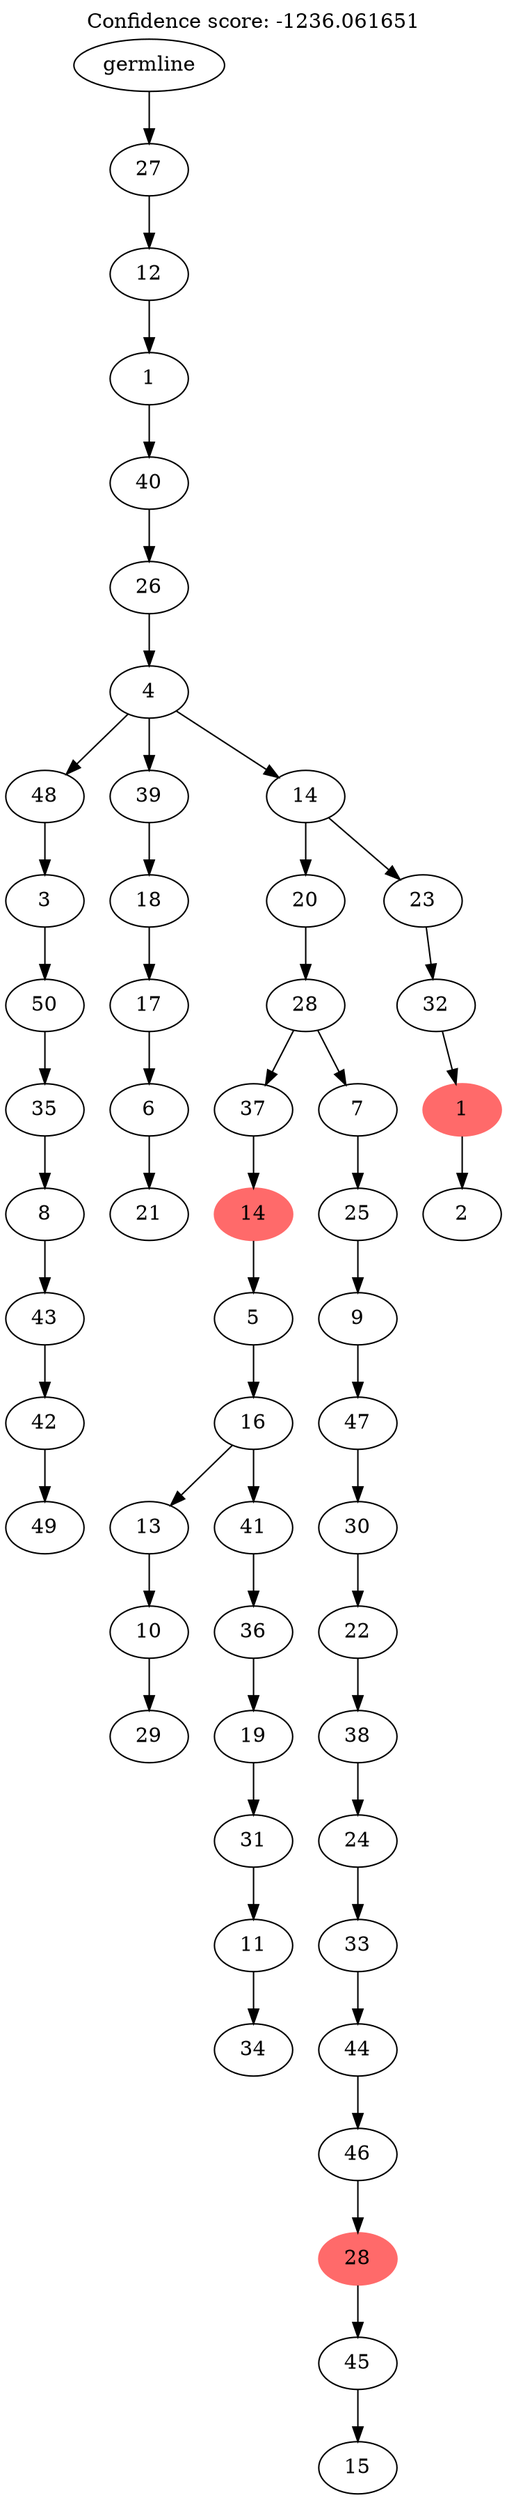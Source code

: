 digraph g {
	"52" -> "53";
	"53" [label="49"];
	"51" -> "52";
	"52" [label="42"];
	"50" -> "51";
	"51" [label="43"];
	"49" -> "50";
	"50" [label="8"];
	"48" -> "49";
	"49" [label="35"];
	"47" -> "48";
	"48" [label="50"];
	"46" -> "47";
	"47" [label="3"];
	"44" -> "45";
	"45" [label="21"];
	"43" -> "44";
	"44" [label="6"];
	"42" -> "43";
	"43" [label="17"];
	"41" -> "42";
	"42" [label="18"];
	"39" -> "40";
	"40" [label="29"];
	"38" -> "39";
	"39" [label="10"];
	"36" -> "37";
	"37" [label="34"];
	"35" -> "36";
	"36" [label="11"];
	"34" -> "35";
	"35" [label="31"];
	"33" -> "34";
	"34" [label="19"];
	"32" -> "33";
	"33" [label="36"];
	"31" -> "32";
	"32" [label="41"];
	"31" -> "38";
	"38" [label="13"];
	"30" -> "31";
	"31" [label="16"];
	"29" -> "30";
	"30" [label="5"];
	"28" -> "29";
	"29" [color=indianred1, style=filled, label="14"];
	"26" -> "27";
	"27" [label="15"];
	"25" -> "26";
	"26" [label="45"];
	"24" -> "25";
	"25" [color=indianred1, style=filled, label="28"];
	"23" -> "24";
	"24" [label="46"];
	"22" -> "23";
	"23" [label="44"];
	"21" -> "22";
	"22" [label="33"];
	"20" -> "21";
	"21" [label="24"];
	"19" -> "20";
	"20" [label="38"];
	"18" -> "19";
	"19" [label="22"];
	"17" -> "18";
	"18" [label="30"];
	"16" -> "17";
	"17" [label="47"];
	"15" -> "16";
	"16" [label="9"];
	"14" -> "15";
	"15" [label="25"];
	"13" -> "14";
	"14" [label="7"];
	"13" -> "28";
	"28" [label="37"];
	"12" -> "13";
	"13" [label="28"];
	"10" -> "11";
	"11" [label="2"];
	"9" -> "10";
	"10" [color=indianred1, style=filled, label="1"];
	"8" -> "9";
	"9" [label="32"];
	"7" -> "8";
	"8" [label="23"];
	"7" -> "12";
	"12" [label="20"];
	"6" -> "7";
	"7" [label="14"];
	"6" -> "41";
	"41" [label="39"];
	"6" -> "46";
	"46" [label="48"];
	"5" -> "6";
	"6" [label="4"];
	"4" -> "5";
	"5" [label="26"];
	"3" -> "4";
	"4" [label="40"];
	"2" -> "3";
	"3" [label="1"];
	"1" -> "2";
	"2" [label="12"];
	"0" -> "1";
	"1" [label="27"];
	"0" [label="germline"];
	labelloc="t";
	label="Confidence score: -1236.061651";
}
